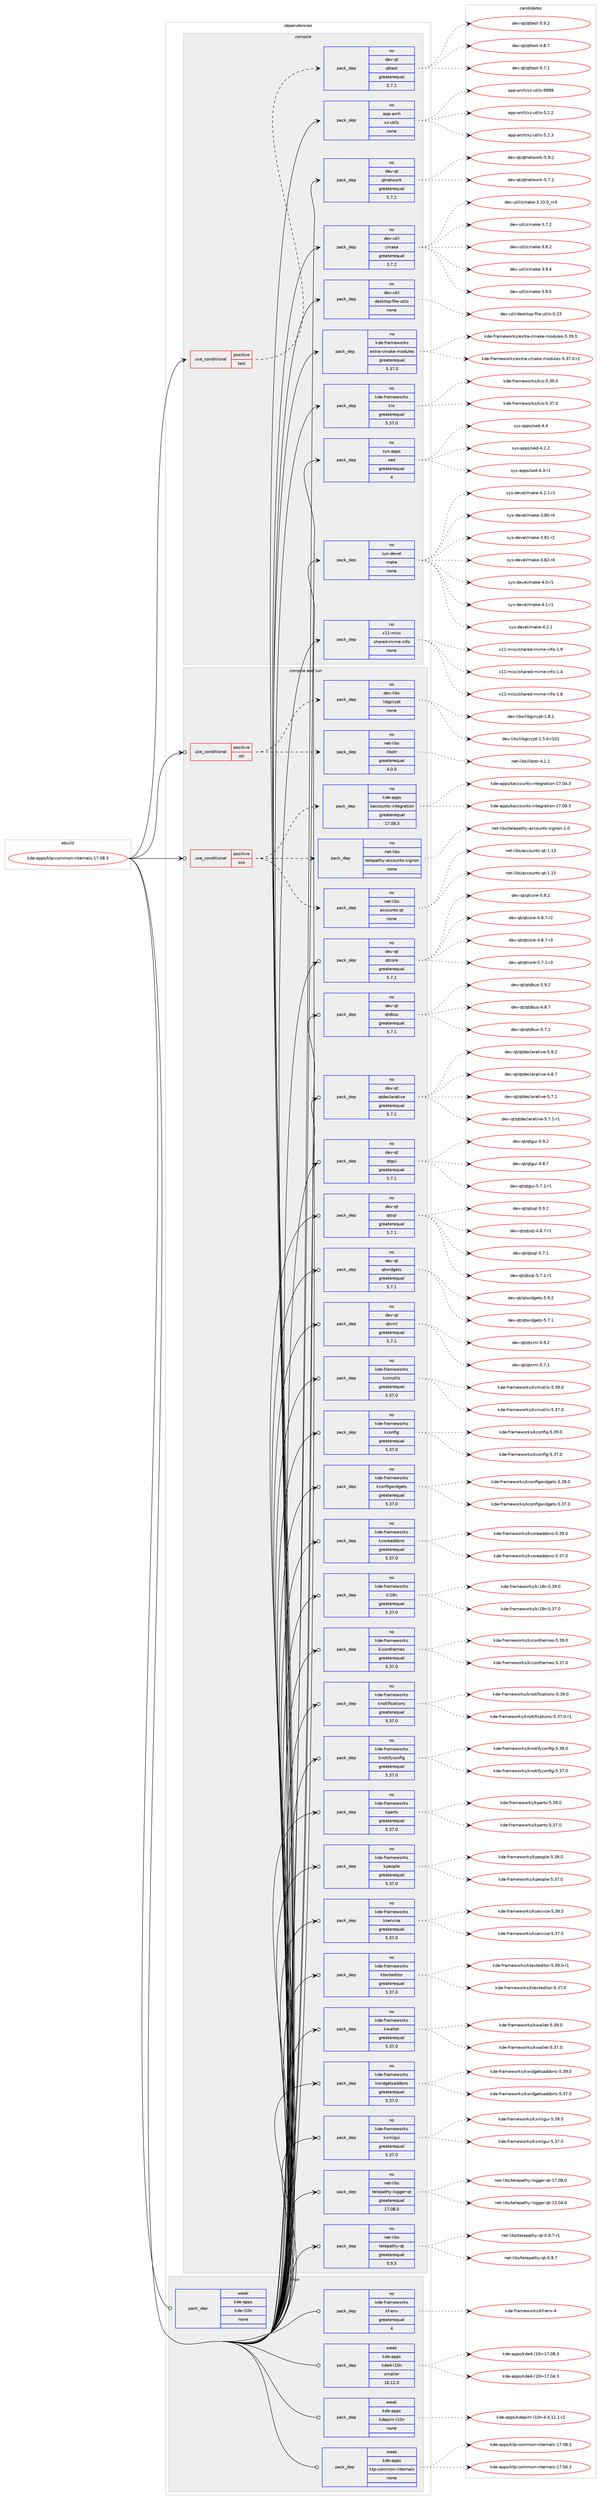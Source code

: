 digraph prolog {

# *************
# Graph options
# *************

newrank=true;
concentrate=true;
compound=true;
graph [rankdir=LR,fontname=Helvetica,fontsize=10,ranksep=1.5];#, ranksep=2.5, nodesep=0.2];
edge  [arrowhead=vee];
node  [fontname=Helvetica,fontsize=10];

# **********
# The ebuild
# **********

subgraph cluster_leftcol {
color=gray;
rank=same;
label=<<i>ebuild</i>>;
id [label="kde-apps/ktp-common-internals-17.08.3", color=red, width=4, href="../kde-apps/ktp-common-internals-17.08.3.svg"];
}

# ****************
# The dependencies
# ****************

subgraph cluster_midcol {
color=gray;
label=<<i>dependencies</i>>;
subgraph cluster_compile {
fillcolor="#eeeeee";
style=filled;
label=<<i>compile</i>>;
subgraph cond83176 {
dependency325334 [label=<<TABLE BORDER="0" CELLBORDER="1" CELLSPACING="0" CELLPADDING="4"><TR><TD ROWSPAN="3" CELLPADDING="10">use_conditional</TD></TR><TR><TD>positive</TD></TR><TR><TD>test</TD></TR></TABLE>>, shape=none, color=red];
subgraph pack237164 {
dependency325335 [label=<<TABLE BORDER="0" CELLBORDER="1" CELLSPACING="0" CELLPADDING="4" WIDTH="220"><TR><TD ROWSPAN="6" CELLPADDING="30">pack_dep</TD></TR><TR><TD WIDTH="110">no</TD></TR><TR><TD>dev-qt</TD></TR><TR><TD>qttest</TD></TR><TR><TD>greaterequal</TD></TR><TR><TD>5.7.1</TD></TR></TABLE>>, shape=none, color=blue];
}
dependency325334:e -> dependency325335:w [weight=20,style="dashed",arrowhead="vee"];
}
id:e -> dependency325334:w [weight=20,style="solid",arrowhead="vee"];
subgraph pack237165 {
dependency325336 [label=<<TABLE BORDER="0" CELLBORDER="1" CELLSPACING="0" CELLPADDING="4" WIDTH="220"><TR><TD ROWSPAN="6" CELLPADDING="30">pack_dep</TD></TR><TR><TD WIDTH="110">no</TD></TR><TR><TD>app-arch</TD></TR><TR><TD>xz-utils</TD></TR><TR><TD>none</TD></TR><TR><TD></TD></TR></TABLE>>, shape=none, color=blue];
}
id:e -> dependency325336:w [weight=20,style="solid",arrowhead="vee"];
subgraph pack237166 {
dependency325337 [label=<<TABLE BORDER="0" CELLBORDER="1" CELLSPACING="0" CELLPADDING="4" WIDTH="220"><TR><TD ROWSPAN="6" CELLPADDING="30">pack_dep</TD></TR><TR><TD WIDTH="110">no</TD></TR><TR><TD>dev-qt</TD></TR><TR><TD>qtnetwork</TD></TR><TR><TD>greaterequal</TD></TR><TR><TD>5.7.1</TD></TR></TABLE>>, shape=none, color=blue];
}
id:e -> dependency325337:w [weight=20,style="solid",arrowhead="vee"];
subgraph pack237167 {
dependency325338 [label=<<TABLE BORDER="0" CELLBORDER="1" CELLSPACING="0" CELLPADDING="4" WIDTH="220"><TR><TD ROWSPAN="6" CELLPADDING="30">pack_dep</TD></TR><TR><TD WIDTH="110">no</TD></TR><TR><TD>dev-util</TD></TR><TR><TD>cmake</TD></TR><TR><TD>greaterequal</TD></TR><TR><TD>3.7.2</TD></TR></TABLE>>, shape=none, color=blue];
}
id:e -> dependency325338:w [weight=20,style="solid",arrowhead="vee"];
subgraph pack237168 {
dependency325339 [label=<<TABLE BORDER="0" CELLBORDER="1" CELLSPACING="0" CELLPADDING="4" WIDTH="220"><TR><TD ROWSPAN="6" CELLPADDING="30">pack_dep</TD></TR><TR><TD WIDTH="110">no</TD></TR><TR><TD>dev-util</TD></TR><TR><TD>desktop-file-utils</TD></TR><TR><TD>none</TD></TR><TR><TD></TD></TR></TABLE>>, shape=none, color=blue];
}
id:e -> dependency325339:w [weight=20,style="solid",arrowhead="vee"];
subgraph pack237169 {
dependency325340 [label=<<TABLE BORDER="0" CELLBORDER="1" CELLSPACING="0" CELLPADDING="4" WIDTH="220"><TR><TD ROWSPAN="6" CELLPADDING="30">pack_dep</TD></TR><TR><TD WIDTH="110">no</TD></TR><TR><TD>kde-frameworks</TD></TR><TR><TD>extra-cmake-modules</TD></TR><TR><TD>greaterequal</TD></TR><TR><TD>5.37.0</TD></TR></TABLE>>, shape=none, color=blue];
}
id:e -> dependency325340:w [weight=20,style="solid",arrowhead="vee"];
subgraph pack237170 {
dependency325341 [label=<<TABLE BORDER="0" CELLBORDER="1" CELLSPACING="0" CELLPADDING="4" WIDTH="220"><TR><TD ROWSPAN="6" CELLPADDING="30">pack_dep</TD></TR><TR><TD WIDTH="110">no</TD></TR><TR><TD>kde-frameworks</TD></TR><TR><TD>kio</TD></TR><TR><TD>greaterequal</TD></TR><TR><TD>5.37.0</TD></TR></TABLE>>, shape=none, color=blue];
}
id:e -> dependency325341:w [weight=20,style="solid",arrowhead="vee"];
subgraph pack237171 {
dependency325342 [label=<<TABLE BORDER="0" CELLBORDER="1" CELLSPACING="0" CELLPADDING="4" WIDTH="220"><TR><TD ROWSPAN="6" CELLPADDING="30">pack_dep</TD></TR><TR><TD WIDTH="110">no</TD></TR><TR><TD>sys-apps</TD></TR><TR><TD>sed</TD></TR><TR><TD>greaterequal</TD></TR><TR><TD>4</TD></TR></TABLE>>, shape=none, color=blue];
}
id:e -> dependency325342:w [weight=20,style="solid",arrowhead="vee"];
subgraph pack237172 {
dependency325343 [label=<<TABLE BORDER="0" CELLBORDER="1" CELLSPACING="0" CELLPADDING="4" WIDTH="220"><TR><TD ROWSPAN="6" CELLPADDING="30">pack_dep</TD></TR><TR><TD WIDTH="110">no</TD></TR><TR><TD>sys-devel</TD></TR><TR><TD>make</TD></TR><TR><TD>none</TD></TR><TR><TD></TD></TR></TABLE>>, shape=none, color=blue];
}
id:e -> dependency325343:w [weight=20,style="solid",arrowhead="vee"];
subgraph pack237173 {
dependency325344 [label=<<TABLE BORDER="0" CELLBORDER="1" CELLSPACING="0" CELLPADDING="4" WIDTH="220"><TR><TD ROWSPAN="6" CELLPADDING="30">pack_dep</TD></TR><TR><TD WIDTH="110">no</TD></TR><TR><TD>x11-misc</TD></TR><TR><TD>shared-mime-info</TD></TR><TR><TD>none</TD></TR><TR><TD></TD></TR></TABLE>>, shape=none, color=blue];
}
id:e -> dependency325344:w [weight=20,style="solid",arrowhead="vee"];
}
subgraph cluster_compileandrun {
fillcolor="#eeeeee";
style=filled;
label=<<i>compile and run</i>>;
subgraph cond83177 {
dependency325345 [label=<<TABLE BORDER="0" CELLBORDER="1" CELLSPACING="0" CELLPADDING="4"><TR><TD ROWSPAN="3" CELLPADDING="10">use_conditional</TD></TR><TR><TD>positive</TD></TR><TR><TD>otr</TD></TR></TABLE>>, shape=none, color=red];
subgraph pack237174 {
dependency325346 [label=<<TABLE BORDER="0" CELLBORDER="1" CELLSPACING="0" CELLPADDING="4" WIDTH="220"><TR><TD ROWSPAN="6" CELLPADDING="30">pack_dep</TD></TR><TR><TD WIDTH="110">no</TD></TR><TR><TD>dev-libs</TD></TR><TR><TD>libgcrypt</TD></TR><TR><TD>none</TD></TR><TR><TD></TD></TR></TABLE>>, shape=none, color=blue];
}
dependency325345:e -> dependency325346:w [weight=20,style="dashed",arrowhead="vee"];
subgraph pack237175 {
dependency325347 [label=<<TABLE BORDER="0" CELLBORDER="1" CELLSPACING="0" CELLPADDING="4" WIDTH="220"><TR><TD ROWSPAN="6" CELLPADDING="30">pack_dep</TD></TR><TR><TD WIDTH="110">no</TD></TR><TR><TD>net-libs</TD></TR><TR><TD>libotr</TD></TR><TR><TD>greaterequal</TD></TR><TR><TD>4.0.0</TD></TR></TABLE>>, shape=none, color=blue];
}
dependency325345:e -> dependency325347:w [weight=20,style="dashed",arrowhead="vee"];
}
id:e -> dependency325345:w [weight=20,style="solid",arrowhead="odotvee"];
subgraph cond83178 {
dependency325348 [label=<<TABLE BORDER="0" CELLBORDER="1" CELLSPACING="0" CELLPADDING="4"><TR><TD ROWSPAN="3" CELLPADDING="10">use_conditional</TD></TR><TR><TD>positive</TD></TR><TR><TD>sso</TD></TR></TABLE>>, shape=none, color=red];
subgraph pack237176 {
dependency325349 [label=<<TABLE BORDER="0" CELLBORDER="1" CELLSPACING="0" CELLPADDING="4" WIDTH="220"><TR><TD ROWSPAN="6" CELLPADDING="30">pack_dep</TD></TR><TR><TD WIDTH="110">no</TD></TR><TR><TD>kde-apps</TD></TR><TR><TD>kaccounts-integration</TD></TR><TR><TD>greaterequal</TD></TR><TR><TD>17.08.3</TD></TR></TABLE>>, shape=none, color=blue];
}
dependency325348:e -> dependency325349:w [weight=20,style="dashed",arrowhead="vee"];
subgraph pack237177 {
dependency325350 [label=<<TABLE BORDER="0" CELLBORDER="1" CELLSPACING="0" CELLPADDING="4" WIDTH="220"><TR><TD ROWSPAN="6" CELLPADDING="30">pack_dep</TD></TR><TR><TD WIDTH="110">no</TD></TR><TR><TD>net-libs</TD></TR><TR><TD>accounts-qt</TD></TR><TR><TD>none</TD></TR><TR><TD></TD></TR></TABLE>>, shape=none, color=blue];
}
dependency325348:e -> dependency325350:w [weight=20,style="dashed",arrowhead="vee"];
subgraph pack237178 {
dependency325351 [label=<<TABLE BORDER="0" CELLBORDER="1" CELLSPACING="0" CELLPADDING="4" WIDTH="220"><TR><TD ROWSPAN="6" CELLPADDING="30">pack_dep</TD></TR><TR><TD WIDTH="110">no</TD></TR><TR><TD>net-libs</TD></TR><TR><TD>telepathy-accounts-signon</TD></TR><TR><TD>none</TD></TR><TR><TD></TD></TR></TABLE>>, shape=none, color=blue];
}
dependency325348:e -> dependency325351:w [weight=20,style="dashed",arrowhead="vee"];
}
id:e -> dependency325348:w [weight=20,style="solid",arrowhead="odotvee"];
subgraph pack237179 {
dependency325352 [label=<<TABLE BORDER="0" CELLBORDER="1" CELLSPACING="0" CELLPADDING="4" WIDTH="220"><TR><TD ROWSPAN="6" CELLPADDING="30">pack_dep</TD></TR><TR><TD WIDTH="110">no</TD></TR><TR><TD>dev-qt</TD></TR><TR><TD>qtcore</TD></TR><TR><TD>greaterequal</TD></TR><TR><TD>5.7.1</TD></TR></TABLE>>, shape=none, color=blue];
}
id:e -> dependency325352:w [weight=20,style="solid",arrowhead="odotvee"];
subgraph pack237180 {
dependency325353 [label=<<TABLE BORDER="0" CELLBORDER="1" CELLSPACING="0" CELLPADDING="4" WIDTH="220"><TR><TD ROWSPAN="6" CELLPADDING="30">pack_dep</TD></TR><TR><TD WIDTH="110">no</TD></TR><TR><TD>dev-qt</TD></TR><TR><TD>qtdbus</TD></TR><TR><TD>greaterequal</TD></TR><TR><TD>5.7.1</TD></TR></TABLE>>, shape=none, color=blue];
}
id:e -> dependency325353:w [weight=20,style="solid",arrowhead="odotvee"];
subgraph pack237181 {
dependency325354 [label=<<TABLE BORDER="0" CELLBORDER="1" CELLSPACING="0" CELLPADDING="4" WIDTH="220"><TR><TD ROWSPAN="6" CELLPADDING="30">pack_dep</TD></TR><TR><TD WIDTH="110">no</TD></TR><TR><TD>dev-qt</TD></TR><TR><TD>qtdeclarative</TD></TR><TR><TD>greaterequal</TD></TR><TR><TD>5.7.1</TD></TR></TABLE>>, shape=none, color=blue];
}
id:e -> dependency325354:w [weight=20,style="solid",arrowhead="odotvee"];
subgraph pack237182 {
dependency325355 [label=<<TABLE BORDER="0" CELLBORDER="1" CELLSPACING="0" CELLPADDING="4" WIDTH="220"><TR><TD ROWSPAN="6" CELLPADDING="30">pack_dep</TD></TR><TR><TD WIDTH="110">no</TD></TR><TR><TD>dev-qt</TD></TR><TR><TD>qtgui</TD></TR><TR><TD>greaterequal</TD></TR><TR><TD>5.7.1</TD></TR></TABLE>>, shape=none, color=blue];
}
id:e -> dependency325355:w [weight=20,style="solid",arrowhead="odotvee"];
subgraph pack237183 {
dependency325356 [label=<<TABLE BORDER="0" CELLBORDER="1" CELLSPACING="0" CELLPADDING="4" WIDTH="220"><TR><TD ROWSPAN="6" CELLPADDING="30">pack_dep</TD></TR><TR><TD WIDTH="110">no</TD></TR><TR><TD>dev-qt</TD></TR><TR><TD>qtsql</TD></TR><TR><TD>greaterequal</TD></TR><TR><TD>5.7.1</TD></TR></TABLE>>, shape=none, color=blue];
}
id:e -> dependency325356:w [weight=20,style="solid",arrowhead="odotvee"];
subgraph pack237184 {
dependency325357 [label=<<TABLE BORDER="0" CELLBORDER="1" CELLSPACING="0" CELLPADDING="4" WIDTH="220"><TR><TD ROWSPAN="6" CELLPADDING="30">pack_dep</TD></TR><TR><TD WIDTH="110">no</TD></TR><TR><TD>dev-qt</TD></TR><TR><TD>qtwidgets</TD></TR><TR><TD>greaterequal</TD></TR><TR><TD>5.7.1</TD></TR></TABLE>>, shape=none, color=blue];
}
id:e -> dependency325357:w [weight=20,style="solid",arrowhead="odotvee"];
subgraph pack237185 {
dependency325358 [label=<<TABLE BORDER="0" CELLBORDER="1" CELLSPACING="0" CELLPADDING="4" WIDTH="220"><TR><TD ROWSPAN="6" CELLPADDING="30">pack_dep</TD></TR><TR><TD WIDTH="110">no</TD></TR><TR><TD>dev-qt</TD></TR><TR><TD>qtxml</TD></TR><TR><TD>greaterequal</TD></TR><TR><TD>5.7.1</TD></TR></TABLE>>, shape=none, color=blue];
}
id:e -> dependency325358:w [weight=20,style="solid",arrowhead="odotvee"];
subgraph pack237186 {
dependency325359 [label=<<TABLE BORDER="0" CELLBORDER="1" CELLSPACING="0" CELLPADDING="4" WIDTH="220"><TR><TD ROWSPAN="6" CELLPADDING="30">pack_dep</TD></TR><TR><TD WIDTH="110">no</TD></TR><TR><TD>kde-frameworks</TD></TR><TR><TD>kcmutils</TD></TR><TR><TD>greaterequal</TD></TR><TR><TD>5.37.0</TD></TR></TABLE>>, shape=none, color=blue];
}
id:e -> dependency325359:w [weight=20,style="solid",arrowhead="odotvee"];
subgraph pack237187 {
dependency325360 [label=<<TABLE BORDER="0" CELLBORDER="1" CELLSPACING="0" CELLPADDING="4" WIDTH="220"><TR><TD ROWSPAN="6" CELLPADDING="30">pack_dep</TD></TR><TR><TD WIDTH="110">no</TD></TR><TR><TD>kde-frameworks</TD></TR><TR><TD>kconfig</TD></TR><TR><TD>greaterequal</TD></TR><TR><TD>5.37.0</TD></TR></TABLE>>, shape=none, color=blue];
}
id:e -> dependency325360:w [weight=20,style="solid",arrowhead="odotvee"];
subgraph pack237188 {
dependency325361 [label=<<TABLE BORDER="0" CELLBORDER="1" CELLSPACING="0" CELLPADDING="4" WIDTH="220"><TR><TD ROWSPAN="6" CELLPADDING="30">pack_dep</TD></TR><TR><TD WIDTH="110">no</TD></TR><TR><TD>kde-frameworks</TD></TR><TR><TD>kconfigwidgets</TD></TR><TR><TD>greaterequal</TD></TR><TR><TD>5.37.0</TD></TR></TABLE>>, shape=none, color=blue];
}
id:e -> dependency325361:w [weight=20,style="solid",arrowhead="odotvee"];
subgraph pack237189 {
dependency325362 [label=<<TABLE BORDER="0" CELLBORDER="1" CELLSPACING="0" CELLPADDING="4" WIDTH="220"><TR><TD ROWSPAN="6" CELLPADDING="30">pack_dep</TD></TR><TR><TD WIDTH="110">no</TD></TR><TR><TD>kde-frameworks</TD></TR><TR><TD>kcoreaddons</TD></TR><TR><TD>greaterequal</TD></TR><TR><TD>5.37.0</TD></TR></TABLE>>, shape=none, color=blue];
}
id:e -> dependency325362:w [weight=20,style="solid",arrowhead="odotvee"];
subgraph pack237190 {
dependency325363 [label=<<TABLE BORDER="0" CELLBORDER="1" CELLSPACING="0" CELLPADDING="4" WIDTH="220"><TR><TD ROWSPAN="6" CELLPADDING="30">pack_dep</TD></TR><TR><TD WIDTH="110">no</TD></TR><TR><TD>kde-frameworks</TD></TR><TR><TD>ki18n</TD></TR><TR><TD>greaterequal</TD></TR><TR><TD>5.37.0</TD></TR></TABLE>>, shape=none, color=blue];
}
id:e -> dependency325363:w [weight=20,style="solid",arrowhead="odotvee"];
subgraph pack237191 {
dependency325364 [label=<<TABLE BORDER="0" CELLBORDER="1" CELLSPACING="0" CELLPADDING="4" WIDTH="220"><TR><TD ROWSPAN="6" CELLPADDING="30">pack_dep</TD></TR><TR><TD WIDTH="110">no</TD></TR><TR><TD>kde-frameworks</TD></TR><TR><TD>kiconthemes</TD></TR><TR><TD>greaterequal</TD></TR><TR><TD>5.37.0</TD></TR></TABLE>>, shape=none, color=blue];
}
id:e -> dependency325364:w [weight=20,style="solid",arrowhead="odotvee"];
subgraph pack237192 {
dependency325365 [label=<<TABLE BORDER="0" CELLBORDER="1" CELLSPACING="0" CELLPADDING="4" WIDTH="220"><TR><TD ROWSPAN="6" CELLPADDING="30">pack_dep</TD></TR><TR><TD WIDTH="110">no</TD></TR><TR><TD>kde-frameworks</TD></TR><TR><TD>knotifications</TD></TR><TR><TD>greaterequal</TD></TR><TR><TD>5.37.0</TD></TR></TABLE>>, shape=none, color=blue];
}
id:e -> dependency325365:w [weight=20,style="solid",arrowhead="odotvee"];
subgraph pack237193 {
dependency325366 [label=<<TABLE BORDER="0" CELLBORDER="1" CELLSPACING="0" CELLPADDING="4" WIDTH="220"><TR><TD ROWSPAN="6" CELLPADDING="30">pack_dep</TD></TR><TR><TD WIDTH="110">no</TD></TR><TR><TD>kde-frameworks</TD></TR><TR><TD>knotifyconfig</TD></TR><TR><TD>greaterequal</TD></TR><TR><TD>5.37.0</TD></TR></TABLE>>, shape=none, color=blue];
}
id:e -> dependency325366:w [weight=20,style="solid",arrowhead="odotvee"];
subgraph pack237194 {
dependency325367 [label=<<TABLE BORDER="0" CELLBORDER="1" CELLSPACING="0" CELLPADDING="4" WIDTH="220"><TR><TD ROWSPAN="6" CELLPADDING="30">pack_dep</TD></TR><TR><TD WIDTH="110">no</TD></TR><TR><TD>kde-frameworks</TD></TR><TR><TD>kparts</TD></TR><TR><TD>greaterequal</TD></TR><TR><TD>5.37.0</TD></TR></TABLE>>, shape=none, color=blue];
}
id:e -> dependency325367:w [weight=20,style="solid",arrowhead="odotvee"];
subgraph pack237195 {
dependency325368 [label=<<TABLE BORDER="0" CELLBORDER="1" CELLSPACING="0" CELLPADDING="4" WIDTH="220"><TR><TD ROWSPAN="6" CELLPADDING="30">pack_dep</TD></TR><TR><TD WIDTH="110">no</TD></TR><TR><TD>kde-frameworks</TD></TR><TR><TD>kpeople</TD></TR><TR><TD>greaterequal</TD></TR><TR><TD>5.37.0</TD></TR></TABLE>>, shape=none, color=blue];
}
id:e -> dependency325368:w [weight=20,style="solid",arrowhead="odotvee"];
subgraph pack237196 {
dependency325369 [label=<<TABLE BORDER="0" CELLBORDER="1" CELLSPACING="0" CELLPADDING="4" WIDTH="220"><TR><TD ROWSPAN="6" CELLPADDING="30">pack_dep</TD></TR><TR><TD WIDTH="110">no</TD></TR><TR><TD>kde-frameworks</TD></TR><TR><TD>kservice</TD></TR><TR><TD>greaterequal</TD></TR><TR><TD>5.37.0</TD></TR></TABLE>>, shape=none, color=blue];
}
id:e -> dependency325369:w [weight=20,style="solid",arrowhead="odotvee"];
subgraph pack237197 {
dependency325370 [label=<<TABLE BORDER="0" CELLBORDER="1" CELLSPACING="0" CELLPADDING="4" WIDTH="220"><TR><TD ROWSPAN="6" CELLPADDING="30">pack_dep</TD></TR><TR><TD WIDTH="110">no</TD></TR><TR><TD>kde-frameworks</TD></TR><TR><TD>ktexteditor</TD></TR><TR><TD>greaterequal</TD></TR><TR><TD>5.37.0</TD></TR></TABLE>>, shape=none, color=blue];
}
id:e -> dependency325370:w [weight=20,style="solid",arrowhead="odotvee"];
subgraph pack237198 {
dependency325371 [label=<<TABLE BORDER="0" CELLBORDER="1" CELLSPACING="0" CELLPADDING="4" WIDTH="220"><TR><TD ROWSPAN="6" CELLPADDING="30">pack_dep</TD></TR><TR><TD WIDTH="110">no</TD></TR><TR><TD>kde-frameworks</TD></TR><TR><TD>kwallet</TD></TR><TR><TD>greaterequal</TD></TR><TR><TD>5.37.0</TD></TR></TABLE>>, shape=none, color=blue];
}
id:e -> dependency325371:w [weight=20,style="solid",arrowhead="odotvee"];
subgraph pack237199 {
dependency325372 [label=<<TABLE BORDER="0" CELLBORDER="1" CELLSPACING="0" CELLPADDING="4" WIDTH="220"><TR><TD ROWSPAN="6" CELLPADDING="30">pack_dep</TD></TR><TR><TD WIDTH="110">no</TD></TR><TR><TD>kde-frameworks</TD></TR><TR><TD>kwidgetsaddons</TD></TR><TR><TD>greaterequal</TD></TR><TR><TD>5.37.0</TD></TR></TABLE>>, shape=none, color=blue];
}
id:e -> dependency325372:w [weight=20,style="solid",arrowhead="odotvee"];
subgraph pack237200 {
dependency325373 [label=<<TABLE BORDER="0" CELLBORDER="1" CELLSPACING="0" CELLPADDING="4" WIDTH="220"><TR><TD ROWSPAN="6" CELLPADDING="30">pack_dep</TD></TR><TR><TD WIDTH="110">no</TD></TR><TR><TD>kde-frameworks</TD></TR><TR><TD>kxmlgui</TD></TR><TR><TD>greaterequal</TD></TR><TR><TD>5.37.0</TD></TR></TABLE>>, shape=none, color=blue];
}
id:e -> dependency325373:w [weight=20,style="solid",arrowhead="odotvee"];
subgraph pack237201 {
dependency325374 [label=<<TABLE BORDER="0" CELLBORDER="1" CELLSPACING="0" CELLPADDING="4" WIDTH="220"><TR><TD ROWSPAN="6" CELLPADDING="30">pack_dep</TD></TR><TR><TD WIDTH="110">no</TD></TR><TR><TD>net-libs</TD></TR><TR><TD>telepathy-logger-qt</TD></TR><TR><TD>greaterequal</TD></TR><TR><TD>17.08.0</TD></TR></TABLE>>, shape=none, color=blue];
}
id:e -> dependency325374:w [weight=20,style="solid",arrowhead="odotvee"];
subgraph pack237202 {
dependency325375 [label=<<TABLE BORDER="0" CELLBORDER="1" CELLSPACING="0" CELLPADDING="4" WIDTH="220"><TR><TD ROWSPAN="6" CELLPADDING="30">pack_dep</TD></TR><TR><TD WIDTH="110">no</TD></TR><TR><TD>net-libs</TD></TR><TR><TD>telepathy-qt</TD></TR><TR><TD>greaterequal</TD></TR><TR><TD>0.9.5</TD></TR></TABLE>>, shape=none, color=blue];
}
id:e -> dependency325375:w [weight=20,style="solid",arrowhead="odotvee"];
}
subgraph cluster_run {
fillcolor="#eeeeee";
style=filled;
label=<<i>run</i>>;
subgraph pack237203 {
dependency325376 [label=<<TABLE BORDER="0" CELLBORDER="1" CELLSPACING="0" CELLPADDING="4" WIDTH="220"><TR><TD ROWSPAN="6" CELLPADDING="30">pack_dep</TD></TR><TR><TD WIDTH="110">no</TD></TR><TR><TD>kde-frameworks</TD></TR><TR><TD>kf-env</TD></TR><TR><TD>greaterequal</TD></TR><TR><TD>4</TD></TR></TABLE>>, shape=none, color=blue];
}
id:e -> dependency325376:w [weight=20,style="solid",arrowhead="odot"];
subgraph pack237204 {
dependency325377 [label=<<TABLE BORDER="0" CELLBORDER="1" CELLSPACING="0" CELLPADDING="4" WIDTH="220"><TR><TD ROWSPAN="6" CELLPADDING="30">pack_dep</TD></TR><TR><TD WIDTH="110">weak</TD></TR><TR><TD>kde-apps</TD></TR><TR><TD>kde-l10n</TD></TR><TR><TD>none</TD></TR><TR><TD></TD></TR></TABLE>>, shape=none, color=blue];
}
id:e -> dependency325377:w [weight=20,style="solid",arrowhead="odot"];
subgraph pack237205 {
dependency325378 [label=<<TABLE BORDER="0" CELLBORDER="1" CELLSPACING="0" CELLPADDING="4" WIDTH="220"><TR><TD ROWSPAN="6" CELLPADDING="30">pack_dep</TD></TR><TR><TD WIDTH="110">weak</TD></TR><TR><TD>kde-apps</TD></TR><TR><TD>kde4-l10n</TD></TR><TR><TD>smaller</TD></TR><TR><TD>16.12.0</TD></TR></TABLE>>, shape=none, color=blue];
}
id:e -> dependency325378:w [weight=20,style="solid",arrowhead="odot"];
subgraph pack237206 {
dependency325379 [label=<<TABLE BORDER="0" CELLBORDER="1" CELLSPACING="0" CELLPADDING="4" WIDTH="220"><TR><TD ROWSPAN="6" CELLPADDING="30">pack_dep</TD></TR><TR><TD WIDTH="110">weak</TD></TR><TR><TD>kde-apps</TD></TR><TR><TD>kdepim-l10n</TD></TR><TR><TD>none</TD></TR><TR><TD></TD></TR></TABLE>>, shape=none, color=blue];
}
id:e -> dependency325379:w [weight=20,style="solid",arrowhead="odot"];
subgraph pack237207 {
dependency325380 [label=<<TABLE BORDER="0" CELLBORDER="1" CELLSPACING="0" CELLPADDING="4" WIDTH="220"><TR><TD ROWSPAN="6" CELLPADDING="30">pack_dep</TD></TR><TR><TD WIDTH="110">weak</TD></TR><TR><TD>kde-apps</TD></TR><TR><TD>ktp-common-internals</TD></TR><TR><TD>none</TD></TR><TR><TD></TD></TR></TABLE>>, shape=none, color=blue];
}
id:e -> dependency325380:w [weight=20,style="solid",arrowhead="odot"];
}
}

# **************
# The candidates
# **************

subgraph cluster_choices {
rank=same;
color=gray;
label=<<i>candidates</i>>;

subgraph choice237164 {
color=black;
nodesep=1;
choice1001011184511311647113116116101115116455246564655 [label="dev-qt/qttest-4.8.7", color=red, width=4,href="../dev-qt/qttest-4.8.7.svg"];
choice1001011184511311647113116116101115116455346554649 [label="dev-qt/qttest-5.7.1", color=red, width=4,href="../dev-qt/qttest-5.7.1.svg"];
choice1001011184511311647113116116101115116455346574650 [label="dev-qt/qttest-5.9.2", color=red, width=4,href="../dev-qt/qttest-5.9.2.svg"];
dependency325335:e -> choice1001011184511311647113116116101115116455246564655:w [style=dotted,weight="100"];
dependency325335:e -> choice1001011184511311647113116116101115116455346554649:w [style=dotted,weight="100"];
dependency325335:e -> choice1001011184511311647113116116101115116455346574650:w [style=dotted,weight="100"];
}
subgraph choice237165 {
color=black;
nodesep=1;
choice971121124597114991044712012245117116105108115455346504650 [label="app-arch/xz-utils-5.2.2", color=red, width=4,href="../app-arch/xz-utils-5.2.2.svg"];
choice971121124597114991044712012245117116105108115455346504651 [label="app-arch/xz-utils-5.2.3", color=red, width=4,href="../app-arch/xz-utils-5.2.3.svg"];
choice9711211245971149910447120122451171161051081154557575757 [label="app-arch/xz-utils-9999", color=red, width=4,href="../app-arch/xz-utils-9999.svg"];
dependency325336:e -> choice971121124597114991044712012245117116105108115455346504650:w [style=dotted,weight="100"];
dependency325336:e -> choice971121124597114991044712012245117116105108115455346504651:w [style=dotted,weight="100"];
dependency325336:e -> choice9711211245971149910447120122451171161051081154557575757:w [style=dotted,weight="100"];
}
subgraph choice237166 {
color=black;
nodesep=1;
choice1001011184511311647113116110101116119111114107455346554649 [label="dev-qt/qtnetwork-5.7.1", color=red, width=4,href="../dev-qt/qtnetwork-5.7.1.svg"];
choice1001011184511311647113116110101116119111114107455346574650 [label="dev-qt/qtnetwork-5.9.2", color=red, width=4,href="../dev-qt/qtnetwork-5.9.2.svg"];
dependency325337:e -> choice1001011184511311647113116110101116119111114107455346554649:w [style=dotted,weight="100"];
dependency325337:e -> choice1001011184511311647113116110101116119111114107455346574650:w [style=dotted,weight="100"];
}
subgraph choice237167 {
color=black;
nodesep=1;
choice1001011184511711610510847991099710710145514649484648951149952 [label="dev-util/cmake-3.10.0_rc4", color=red, width=4,href="../dev-util/cmake-3.10.0_rc4.svg"];
choice10010111845117116105108479910997107101455146554650 [label="dev-util/cmake-3.7.2", color=red, width=4,href="../dev-util/cmake-3.7.2.svg"];
choice10010111845117116105108479910997107101455146564650 [label="dev-util/cmake-3.8.2", color=red, width=4,href="../dev-util/cmake-3.8.2.svg"];
choice10010111845117116105108479910997107101455146574652 [label="dev-util/cmake-3.9.4", color=red, width=4,href="../dev-util/cmake-3.9.4.svg"];
choice10010111845117116105108479910997107101455146574653 [label="dev-util/cmake-3.9.5", color=red, width=4,href="../dev-util/cmake-3.9.5.svg"];
dependency325338:e -> choice1001011184511711610510847991099710710145514649484648951149952:w [style=dotted,weight="100"];
dependency325338:e -> choice10010111845117116105108479910997107101455146554650:w [style=dotted,weight="100"];
dependency325338:e -> choice10010111845117116105108479910997107101455146564650:w [style=dotted,weight="100"];
dependency325338:e -> choice10010111845117116105108479910997107101455146574652:w [style=dotted,weight="100"];
dependency325338:e -> choice10010111845117116105108479910997107101455146574653:w [style=dotted,weight="100"];
}
subgraph choice237168 {
color=black;
nodesep=1;
choice100101118451171161051084710010111510711611111245102105108101451171161051081154548465051 [label="dev-util/desktop-file-utils-0.23", color=red, width=4,href="../dev-util/desktop-file-utils-0.23.svg"];
dependency325339:e -> choice100101118451171161051084710010111510711611111245102105108101451171161051081154548465051:w [style=dotted,weight="100"];
}
subgraph choice237169 {
color=black;
nodesep=1;
choice1071001014510211497109101119111114107115471011201161149745991099710710145109111100117108101115455346515546484511449 [label="kde-frameworks/extra-cmake-modules-5.37.0-r1", color=red, width=4,href="../kde-frameworks/extra-cmake-modules-5.37.0-r1.svg"];
choice107100101451021149710910111911111410711547101120116114974599109971071014510911110011710810111545534651574648 [label="kde-frameworks/extra-cmake-modules-5.39.0", color=red, width=4,href="../kde-frameworks/extra-cmake-modules-5.39.0.svg"];
dependency325340:e -> choice1071001014510211497109101119111114107115471011201161149745991099710710145109111100117108101115455346515546484511449:w [style=dotted,weight="100"];
dependency325340:e -> choice107100101451021149710910111911111410711547101120116114974599109971071014510911110011710810111545534651574648:w [style=dotted,weight="100"];
}
subgraph choice237170 {
color=black;
nodesep=1;
choice10710010145102114971091011191111141071154710710511145534651554648 [label="kde-frameworks/kio-5.37.0", color=red, width=4,href="../kde-frameworks/kio-5.37.0.svg"];
choice10710010145102114971091011191111141071154710710511145534651574648 [label="kde-frameworks/kio-5.39.0", color=red, width=4,href="../kde-frameworks/kio-5.39.0.svg"];
dependency325341:e -> choice10710010145102114971091011191111141071154710710511145534651554648:w [style=dotted,weight="100"];
dependency325341:e -> choice10710010145102114971091011191111141071154710710511145534651574648:w [style=dotted,weight="100"];
}
subgraph choice237171 {
color=black;
nodesep=1;
choice115121115459711211211547115101100455246504650 [label="sys-apps/sed-4.2.2", color=red, width=4,href="../sys-apps/sed-4.2.2.svg"];
choice115121115459711211211547115101100455246514511449 [label="sys-apps/sed-4.3-r1", color=red, width=4,href="../sys-apps/sed-4.3-r1.svg"];
choice11512111545971121121154711510110045524652 [label="sys-apps/sed-4.4", color=red, width=4,href="../sys-apps/sed-4.4.svg"];
dependency325342:e -> choice115121115459711211211547115101100455246504650:w [style=dotted,weight="100"];
dependency325342:e -> choice115121115459711211211547115101100455246514511449:w [style=dotted,weight="100"];
dependency325342:e -> choice11512111545971121121154711510110045524652:w [style=dotted,weight="100"];
}
subgraph choice237172 {
color=black;
nodesep=1;
choice11512111545100101118101108471099710710145514656484511452 [label="sys-devel/make-3.80-r4", color=red, width=4,href="../sys-devel/make-3.80-r4.svg"];
choice11512111545100101118101108471099710710145514656494511450 [label="sys-devel/make-3.81-r2", color=red, width=4,href="../sys-devel/make-3.81-r2.svg"];
choice11512111545100101118101108471099710710145514656504511452 [label="sys-devel/make-3.82-r4", color=red, width=4,href="../sys-devel/make-3.82-r4.svg"];
choice115121115451001011181011084710997107101455246484511449 [label="sys-devel/make-4.0-r1", color=red, width=4,href="../sys-devel/make-4.0-r1.svg"];
choice115121115451001011181011084710997107101455246494511449 [label="sys-devel/make-4.1-r1", color=red, width=4,href="../sys-devel/make-4.1-r1.svg"];
choice115121115451001011181011084710997107101455246504649 [label="sys-devel/make-4.2.1", color=red, width=4,href="../sys-devel/make-4.2.1.svg"];
choice1151211154510010111810110847109971071014552465046494511449 [label="sys-devel/make-4.2.1-r1", color=red, width=4,href="../sys-devel/make-4.2.1-r1.svg"];
dependency325343:e -> choice11512111545100101118101108471099710710145514656484511452:w [style=dotted,weight="100"];
dependency325343:e -> choice11512111545100101118101108471099710710145514656494511450:w [style=dotted,weight="100"];
dependency325343:e -> choice11512111545100101118101108471099710710145514656504511452:w [style=dotted,weight="100"];
dependency325343:e -> choice115121115451001011181011084710997107101455246484511449:w [style=dotted,weight="100"];
dependency325343:e -> choice115121115451001011181011084710997107101455246494511449:w [style=dotted,weight="100"];
dependency325343:e -> choice115121115451001011181011084710997107101455246504649:w [style=dotted,weight="100"];
dependency325343:e -> choice1151211154510010111810110847109971071014552465046494511449:w [style=dotted,weight="100"];
}
subgraph choice237173 {
color=black;
nodesep=1;
choice120494945109105115994711510497114101100451091051091014510511010211145494652 [label="x11-misc/shared-mime-info-1.4", color=red, width=4,href="../x11-misc/shared-mime-info-1.4.svg"];
choice120494945109105115994711510497114101100451091051091014510511010211145494656 [label="x11-misc/shared-mime-info-1.8", color=red, width=4,href="../x11-misc/shared-mime-info-1.8.svg"];
choice120494945109105115994711510497114101100451091051091014510511010211145494657 [label="x11-misc/shared-mime-info-1.9", color=red, width=4,href="../x11-misc/shared-mime-info-1.9.svg"];
dependency325344:e -> choice120494945109105115994711510497114101100451091051091014510511010211145494652:w [style=dotted,weight="100"];
dependency325344:e -> choice120494945109105115994711510497114101100451091051091014510511010211145494656:w [style=dotted,weight="100"];
dependency325344:e -> choice120494945109105115994711510497114101100451091051091014510511010211145494657:w [style=dotted,weight="100"];
}
subgraph choice237174 {
color=black;
nodesep=1;
choice100101118451081059811547108105981039911412111211645494653465445114494849 [label="dev-libs/libgcrypt-1.5.6-r101", color=red, width=4,href="../dev-libs/libgcrypt-1.5.6-r101.svg"];
choice1001011184510810598115471081059810399114121112116454946564649 [label="dev-libs/libgcrypt-1.8.1", color=red, width=4,href="../dev-libs/libgcrypt-1.8.1.svg"];
dependency325346:e -> choice100101118451081059811547108105981039911412111211645494653465445114494849:w [style=dotted,weight="100"];
dependency325346:e -> choice1001011184510810598115471081059810399114121112116454946564649:w [style=dotted,weight="100"];
}
subgraph choice237175 {
color=black;
nodesep=1;
choice11010111645108105981154710810598111116114455246494649 [label="net-libs/libotr-4.1.1", color=red, width=4,href="../net-libs/libotr-4.1.1.svg"];
dependency325347:e -> choice11010111645108105981154710810598111116114455246494649:w [style=dotted,weight="100"];
}
subgraph choice237176 {
color=black;
nodesep=1;
choice10710010145971121121154710797999911111711011611545105110116101103114971161051111104549554648524651 [label="kde-apps/kaccounts-integration-17.04.3", color=red, width=4,href="../kde-apps/kaccounts-integration-17.04.3.svg"];
choice10710010145971121121154710797999911111711011611545105110116101103114971161051111104549554648564651 [label="kde-apps/kaccounts-integration-17.08.3", color=red, width=4,href="../kde-apps/kaccounts-integration-17.08.3.svg"];
dependency325349:e -> choice10710010145971121121154710797999911111711011611545105110116101103114971161051111104549554648524651:w [style=dotted,weight="100"];
dependency325349:e -> choice10710010145971121121154710797999911111711011611545105110116101103114971161051111104549554648564651:w [style=dotted,weight="100"];
}
subgraph choice237177 {
color=black;
nodesep=1;
choice110101116451081059811547979999111117110116115451131164549464951 [label="net-libs/accounts-qt-1.13", color=red, width=4,href="../net-libs/accounts-qt-1.13.svg"];
choice110101116451081059811547979999111117110116115451131164549464953 [label="net-libs/accounts-qt-1.15", color=red, width=4,href="../net-libs/accounts-qt-1.15.svg"];
dependency325350:e -> choice110101116451081059811547979999111117110116115451131164549464951:w [style=dotted,weight="100"];
dependency325350:e -> choice110101116451081059811547979999111117110116115451131164549464953:w [style=dotted,weight="100"];
}
subgraph choice237178 {
color=black;
nodesep=1;
choice11010111645108105981154711610110810111297116104121459799991111171101161154511510510311011111045494648 [label="net-libs/telepathy-accounts-signon-1.0", color=red, width=4,href="../net-libs/telepathy-accounts-signon-1.0.svg"];
dependency325351:e -> choice11010111645108105981154711610110810111297116104121459799991111171101161154511510510311011111045494648:w [style=dotted,weight="100"];
}
subgraph choice237179 {
color=black;
nodesep=1;
choice1001011184511311647113116991111141014552465646554511450 [label="dev-qt/qtcore-4.8.7-r2", color=red, width=4,href="../dev-qt/qtcore-4.8.7-r2.svg"];
choice1001011184511311647113116991111141014552465646554511451 [label="dev-qt/qtcore-4.8.7-r3", color=red, width=4,href="../dev-qt/qtcore-4.8.7-r3.svg"];
choice1001011184511311647113116991111141014553465546494511451 [label="dev-qt/qtcore-5.7.1-r3", color=red, width=4,href="../dev-qt/qtcore-5.7.1-r3.svg"];
choice100101118451131164711311699111114101455346574650 [label="dev-qt/qtcore-5.9.2", color=red, width=4,href="../dev-qt/qtcore-5.9.2.svg"];
dependency325352:e -> choice1001011184511311647113116991111141014552465646554511450:w [style=dotted,weight="100"];
dependency325352:e -> choice1001011184511311647113116991111141014552465646554511451:w [style=dotted,weight="100"];
dependency325352:e -> choice1001011184511311647113116991111141014553465546494511451:w [style=dotted,weight="100"];
dependency325352:e -> choice100101118451131164711311699111114101455346574650:w [style=dotted,weight="100"];
}
subgraph choice237180 {
color=black;
nodesep=1;
choice100101118451131164711311610098117115455246564655 [label="dev-qt/qtdbus-4.8.7", color=red, width=4,href="../dev-qt/qtdbus-4.8.7.svg"];
choice100101118451131164711311610098117115455346554649 [label="dev-qt/qtdbus-5.7.1", color=red, width=4,href="../dev-qt/qtdbus-5.7.1.svg"];
choice100101118451131164711311610098117115455346574650 [label="dev-qt/qtdbus-5.9.2", color=red, width=4,href="../dev-qt/qtdbus-5.9.2.svg"];
dependency325353:e -> choice100101118451131164711311610098117115455246564655:w [style=dotted,weight="100"];
dependency325353:e -> choice100101118451131164711311610098117115455346554649:w [style=dotted,weight="100"];
dependency325353:e -> choice100101118451131164711311610098117115455346574650:w [style=dotted,weight="100"];
}
subgraph choice237181 {
color=black;
nodesep=1;
choice1001011184511311647113116100101991089711497116105118101455246564655 [label="dev-qt/qtdeclarative-4.8.7", color=red, width=4,href="../dev-qt/qtdeclarative-4.8.7.svg"];
choice1001011184511311647113116100101991089711497116105118101455346554649 [label="dev-qt/qtdeclarative-5.7.1", color=red, width=4,href="../dev-qt/qtdeclarative-5.7.1.svg"];
choice10010111845113116471131161001019910897114971161051181014553465546494511449 [label="dev-qt/qtdeclarative-5.7.1-r1", color=red, width=4,href="../dev-qt/qtdeclarative-5.7.1-r1.svg"];
choice1001011184511311647113116100101991089711497116105118101455346574650 [label="dev-qt/qtdeclarative-5.9.2", color=red, width=4,href="../dev-qt/qtdeclarative-5.9.2.svg"];
dependency325354:e -> choice1001011184511311647113116100101991089711497116105118101455246564655:w [style=dotted,weight="100"];
dependency325354:e -> choice1001011184511311647113116100101991089711497116105118101455346554649:w [style=dotted,weight="100"];
dependency325354:e -> choice10010111845113116471131161001019910897114971161051181014553465546494511449:w [style=dotted,weight="100"];
dependency325354:e -> choice1001011184511311647113116100101991089711497116105118101455346574650:w [style=dotted,weight="100"];
}
subgraph choice237182 {
color=black;
nodesep=1;
choice1001011184511311647113116103117105455246564655 [label="dev-qt/qtgui-4.8.7", color=red, width=4,href="../dev-qt/qtgui-4.8.7.svg"];
choice10010111845113116471131161031171054553465546494511449 [label="dev-qt/qtgui-5.7.1-r1", color=red, width=4,href="../dev-qt/qtgui-5.7.1-r1.svg"];
choice1001011184511311647113116103117105455346574650 [label="dev-qt/qtgui-5.9.2", color=red, width=4,href="../dev-qt/qtgui-5.9.2.svg"];
dependency325355:e -> choice1001011184511311647113116103117105455246564655:w [style=dotted,weight="100"];
dependency325355:e -> choice10010111845113116471131161031171054553465546494511449:w [style=dotted,weight="100"];
dependency325355:e -> choice1001011184511311647113116103117105455346574650:w [style=dotted,weight="100"];
}
subgraph choice237183 {
color=black;
nodesep=1;
choice10010111845113116471131161151131084552465646554511449 [label="dev-qt/qtsql-4.8.7-r1", color=red, width=4,href="../dev-qt/qtsql-4.8.7-r1.svg"];
choice1001011184511311647113116115113108455346554649 [label="dev-qt/qtsql-5.7.1", color=red, width=4,href="../dev-qt/qtsql-5.7.1.svg"];
choice10010111845113116471131161151131084553465546494511449 [label="dev-qt/qtsql-5.7.1-r1", color=red, width=4,href="../dev-qt/qtsql-5.7.1-r1.svg"];
choice1001011184511311647113116115113108455346574650 [label="dev-qt/qtsql-5.9.2", color=red, width=4,href="../dev-qt/qtsql-5.9.2.svg"];
dependency325356:e -> choice10010111845113116471131161151131084552465646554511449:w [style=dotted,weight="100"];
dependency325356:e -> choice1001011184511311647113116115113108455346554649:w [style=dotted,weight="100"];
dependency325356:e -> choice10010111845113116471131161151131084553465546494511449:w [style=dotted,weight="100"];
dependency325356:e -> choice1001011184511311647113116115113108455346574650:w [style=dotted,weight="100"];
}
subgraph choice237184 {
color=black;
nodesep=1;
choice1001011184511311647113116119105100103101116115455346554649 [label="dev-qt/qtwidgets-5.7.1", color=red, width=4,href="../dev-qt/qtwidgets-5.7.1.svg"];
choice1001011184511311647113116119105100103101116115455346574650 [label="dev-qt/qtwidgets-5.9.2", color=red, width=4,href="../dev-qt/qtwidgets-5.9.2.svg"];
dependency325357:e -> choice1001011184511311647113116119105100103101116115455346554649:w [style=dotted,weight="100"];
dependency325357:e -> choice1001011184511311647113116119105100103101116115455346574650:w [style=dotted,weight="100"];
}
subgraph choice237185 {
color=black;
nodesep=1;
choice1001011184511311647113116120109108455346554649 [label="dev-qt/qtxml-5.7.1", color=red, width=4,href="../dev-qt/qtxml-5.7.1.svg"];
choice1001011184511311647113116120109108455346574650 [label="dev-qt/qtxml-5.9.2", color=red, width=4,href="../dev-qt/qtxml-5.9.2.svg"];
dependency325358:e -> choice1001011184511311647113116120109108455346554649:w [style=dotted,weight="100"];
dependency325358:e -> choice1001011184511311647113116120109108455346574650:w [style=dotted,weight="100"];
}
subgraph choice237186 {
color=black;
nodesep=1;
choice1071001014510211497109101119111114107115471079910911711610510811545534651554648 [label="kde-frameworks/kcmutils-5.37.0", color=red, width=4,href="../kde-frameworks/kcmutils-5.37.0.svg"];
choice1071001014510211497109101119111114107115471079910911711610510811545534651574648 [label="kde-frameworks/kcmutils-5.39.0", color=red, width=4,href="../kde-frameworks/kcmutils-5.39.0.svg"];
dependency325359:e -> choice1071001014510211497109101119111114107115471079910911711610510811545534651554648:w [style=dotted,weight="100"];
dependency325359:e -> choice1071001014510211497109101119111114107115471079910911711610510811545534651574648:w [style=dotted,weight="100"];
}
subgraph choice237187 {
color=black;
nodesep=1;
choice1071001014510211497109101119111114107115471079911111010210510345534651554648 [label="kde-frameworks/kconfig-5.37.0", color=red, width=4,href="../kde-frameworks/kconfig-5.37.0.svg"];
choice1071001014510211497109101119111114107115471079911111010210510345534651574648 [label="kde-frameworks/kconfig-5.39.0", color=red, width=4,href="../kde-frameworks/kconfig-5.39.0.svg"];
dependency325360:e -> choice1071001014510211497109101119111114107115471079911111010210510345534651554648:w [style=dotted,weight="100"];
dependency325360:e -> choice1071001014510211497109101119111114107115471079911111010210510345534651574648:w [style=dotted,weight="100"];
}
subgraph choice237188 {
color=black;
nodesep=1;
choice1071001014510211497109101119111114107115471079911111010210510311910510010310111611545534651554648 [label="kde-frameworks/kconfigwidgets-5.37.0", color=red, width=4,href="../kde-frameworks/kconfigwidgets-5.37.0.svg"];
choice1071001014510211497109101119111114107115471079911111010210510311910510010310111611545534651574648 [label="kde-frameworks/kconfigwidgets-5.39.0", color=red, width=4,href="../kde-frameworks/kconfigwidgets-5.39.0.svg"];
dependency325361:e -> choice1071001014510211497109101119111114107115471079911111010210510311910510010310111611545534651554648:w [style=dotted,weight="100"];
dependency325361:e -> choice1071001014510211497109101119111114107115471079911111010210510311910510010310111611545534651574648:w [style=dotted,weight="100"];
}
subgraph choice237189 {
color=black;
nodesep=1;
choice107100101451021149710910111911111410711547107991111141019710010011111011545534651554648 [label="kde-frameworks/kcoreaddons-5.37.0", color=red, width=4,href="../kde-frameworks/kcoreaddons-5.37.0.svg"];
choice107100101451021149710910111911111410711547107991111141019710010011111011545534651574648 [label="kde-frameworks/kcoreaddons-5.39.0", color=red, width=4,href="../kde-frameworks/kcoreaddons-5.39.0.svg"];
dependency325362:e -> choice107100101451021149710910111911111410711547107991111141019710010011111011545534651554648:w [style=dotted,weight="100"];
dependency325362:e -> choice107100101451021149710910111911111410711547107991111141019710010011111011545534651574648:w [style=dotted,weight="100"];
}
subgraph choice237190 {
color=black;
nodesep=1;
choice107100101451021149710910111911111410711547107105495611045534651554648 [label="kde-frameworks/ki18n-5.37.0", color=red, width=4,href="../kde-frameworks/ki18n-5.37.0.svg"];
choice107100101451021149710910111911111410711547107105495611045534651574648 [label="kde-frameworks/ki18n-5.39.0", color=red, width=4,href="../kde-frameworks/ki18n-5.39.0.svg"];
dependency325363:e -> choice107100101451021149710910111911111410711547107105495611045534651554648:w [style=dotted,weight="100"];
dependency325363:e -> choice107100101451021149710910111911111410711547107105495611045534651574648:w [style=dotted,weight="100"];
}
subgraph choice237191 {
color=black;
nodesep=1;
choice1071001014510211497109101119111114107115471071059911111011610410110910111545534651554648 [label="kde-frameworks/kiconthemes-5.37.0", color=red, width=4,href="../kde-frameworks/kiconthemes-5.37.0.svg"];
choice1071001014510211497109101119111114107115471071059911111011610410110910111545534651574648 [label="kde-frameworks/kiconthemes-5.39.0", color=red, width=4,href="../kde-frameworks/kiconthemes-5.39.0.svg"];
dependency325364:e -> choice1071001014510211497109101119111114107115471071059911111011610410110910111545534651554648:w [style=dotted,weight="100"];
dependency325364:e -> choice1071001014510211497109101119111114107115471071059911111011610410110910111545534651574648:w [style=dotted,weight="100"];
}
subgraph choice237192 {
color=black;
nodesep=1;
choice1071001014510211497109101119111114107115471071101111161051021059997116105111110115455346515546484511449 [label="kde-frameworks/knotifications-5.37.0-r1", color=red, width=4,href="../kde-frameworks/knotifications-5.37.0-r1.svg"];
choice107100101451021149710910111911111410711547107110111116105102105999711610511111011545534651574648 [label="kde-frameworks/knotifications-5.39.0", color=red, width=4,href="../kde-frameworks/knotifications-5.39.0.svg"];
dependency325365:e -> choice1071001014510211497109101119111114107115471071101111161051021059997116105111110115455346515546484511449:w [style=dotted,weight="100"];
dependency325365:e -> choice107100101451021149710910111911111410711547107110111116105102105999711610511111011545534651574648:w [style=dotted,weight="100"];
}
subgraph choice237193 {
color=black;
nodesep=1;
choice1071001014510211497109101119111114107115471071101111161051021219911111010210510345534651554648 [label="kde-frameworks/knotifyconfig-5.37.0", color=red, width=4,href="../kde-frameworks/knotifyconfig-5.37.0.svg"];
choice1071001014510211497109101119111114107115471071101111161051021219911111010210510345534651574648 [label="kde-frameworks/knotifyconfig-5.39.0", color=red, width=4,href="../kde-frameworks/knotifyconfig-5.39.0.svg"];
dependency325366:e -> choice1071001014510211497109101119111114107115471071101111161051021219911111010210510345534651554648:w [style=dotted,weight="100"];
dependency325366:e -> choice1071001014510211497109101119111114107115471071101111161051021219911111010210510345534651574648:w [style=dotted,weight="100"];
}
subgraph choice237194 {
color=black;
nodesep=1;
choice1071001014510211497109101119111114107115471071129711411611545534651554648 [label="kde-frameworks/kparts-5.37.0", color=red, width=4,href="../kde-frameworks/kparts-5.37.0.svg"];
choice1071001014510211497109101119111114107115471071129711411611545534651574648 [label="kde-frameworks/kparts-5.39.0", color=red, width=4,href="../kde-frameworks/kparts-5.39.0.svg"];
dependency325367:e -> choice1071001014510211497109101119111114107115471071129711411611545534651554648:w [style=dotted,weight="100"];
dependency325367:e -> choice1071001014510211497109101119111114107115471071129711411611545534651574648:w [style=dotted,weight="100"];
}
subgraph choice237195 {
color=black;
nodesep=1;
choice10710010145102114971091011191111141071154710711210111111210810145534651554648 [label="kde-frameworks/kpeople-5.37.0", color=red, width=4,href="../kde-frameworks/kpeople-5.37.0.svg"];
choice10710010145102114971091011191111141071154710711210111111210810145534651574648 [label="kde-frameworks/kpeople-5.39.0", color=red, width=4,href="../kde-frameworks/kpeople-5.39.0.svg"];
dependency325368:e -> choice10710010145102114971091011191111141071154710711210111111210810145534651554648:w [style=dotted,weight="100"];
dependency325368:e -> choice10710010145102114971091011191111141071154710711210111111210810145534651574648:w [style=dotted,weight="100"];
}
subgraph choice237196 {
color=black;
nodesep=1;
choice1071001014510211497109101119111114107115471071151011141181059910145534651554648 [label="kde-frameworks/kservice-5.37.0", color=red, width=4,href="../kde-frameworks/kservice-5.37.0.svg"];
choice1071001014510211497109101119111114107115471071151011141181059910145534651574648 [label="kde-frameworks/kservice-5.39.0", color=red, width=4,href="../kde-frameworks/kservice-5.39.0.svg"];
dependency325369:e -> choice1071001014510211497109101119111114107115471071151011141181059910145534651554648:w [style=dotted,weight="100"];
dependency325369:e -> choice1071001014510211497109101119111114107115471071151011141181059910145534651574648:w [style=dotted,weight="100"];
}
subgraph choice237197 {
color=black;
nodesep=1;
choice10710010145102114971091011191111141071154710711610112011610110010511611111445534651554648 [label="kde-frameworks/ktexteditor-5.37.0", color=red, width=4,href="../kde-frameworks/ktexteditor-5.37.0.svg"];
choice107100101451021149710910111911111410711547107116101120116101100105116111114455346515746484511449 [label="kde-frameworks/ktexteditor-5.39.0-r1", color=red, width=4,href="../kde-frameworks/ktexteditor-5.39.0-r1.svg"];
dependency325370:e -> choice10710010145102114971091011191111141071154710711610112011610110010511611111445534651554648:w [style=dotted,weight="100"];
dependency325370:e -> choice107100101451021149710910111911111410711547107116101120116101100105116111114455346515746484511449:w [style=dotted,weight="100"];
}
subgraph choice237198 {
color=black;
nodesep=1;
choice1071001014510211497109101119111114107115471071199710810810111645534651554648 [label="kde-frameworks/kwallet-5.37.0", color=red, width=4,href="../kde-frameworks/kwallet-5.37.0.svg"];
choice1071001014510211497109101119111114107115471071199710810810111645534651574648 [label="kde-frameworks/kwallet-5.39.0", color=red, width=4,href="../kde-frameworks/kwallet-5.39.0.svg"];
dependency325371:e -> choice1071001014510211497109101119111114107115471071199710810810111645534651554648:w [style=dotted,weight="100"];
dependency325371:e -> choice1071001014510211497109101119111114107115471071199710810810111645534651574648:w [style=dotted,weight="100"];
}
subgraph choice237199 {
color=black;
nodesep=1;
choice1071001014510211497109101119111114107115471071191051001031011161159710010011111011545534651554648 [label="kde-frameworks/kwidgetsaddons-5.37.0", color=red, width=4,href="../kde-frameworks/kwidgetsaddons-5.37.0.svg"];
choice1071001014510211497109101119111114107115471071191051001031011161159710010011111011545534651574648 [label="kde-frameworks/kwidgetsaddons-5.39.0", color=red, width=4,href="../kde-frameworks/kwidgetsaddons-5.39.0.svg"];
dependency325372:e -> choice1071001014510211497109101119111114107115471071191051001031011161159710010011111011545534651554648:w [style=dotted,weight="100"];
dependency325372:e -> choice1071001014510211497109101119111114107115471071191051001031011161159710010011111011545534651574648:w [style=dotted,weight="100"];
}
subgraph choice237200 {
color=black;
nodesep=1;
choice10710010145102114971091011191111141071154710712010910810311710545534651554648 [label="kde-frameworks/kxmlgui-5.37.0", color=red, width=4,href="../kde-frameworks/kxmlgui-5.37.0.svg"];
choice10710010145102114971091011191111141071154710712010910810311710545534651574648 [label="kde-frameworks/kxmlgui-5.39.0", color=red, width=4,href="../kde-frameworks/kxmlgui-5.39.0.svg"];
dependency325373:e -> choice10710010145102114971091011191111141071154710712010910810311710545534651554648:w [style=dotted,weight="100"];
dependency325373:e -> choice10710010145102114971091011191111141071154710712010910810311710545534651574648:w [style=dotted,weight="100"];
}
subgraph choice237201 {
color=black;
nodesep=1;
choice1101011164510810598115471161011081011129711610412145108111103103101114451131164549534648524648 [label="net-libs/telepathy-logger-qt-15.04.0", color=red, width=4,href="../net-libs/telepathy-logger-qt-15.04.0.svg"];
choice1101011164510810598115471161011081011129711610412145108111103103101114451131164549554648564648 [label="net-libs/telepathy-logger-qt-17.08.0", color=red, width=4,href="../net-libs/telepathy-logger-qt-17.08.0.svg"];
dependency325374:e -> choice1101011164510810598115471161011081011129711610412145108111103103101114451131164549534648524648:w [style=dotted,weight="100"];
dependency325374:e -> choice1101011164510810598115471161011081011129711610412145108111103103101114451131164549554648564648:w [style=dotted,weight="100"];
}
subgraph choice237202 {
color=black;
nodesep=1;
choice1101011164510810598115471161011081011129711610412145113116454846574655 [label="net-libs/telepathy-qt-0.9.7", color=red, width=4,href="../net-libs/telepathy-qt-0.9.7.svg"];
choice11010111645108105981154711610110810111297116104121451131164548465746554511449 [label="net-libs/telepathy-qt-0.9.7-r1", color=red, width=4,href="../net-libs/telepathy-qt-0.9.7-r1.svg"];
dependency325375:e -> choice1101011164510810598115471161011081011129711610412145113116454846574655:w [style=dotted,weight="100"];
dependency325375:e -> choice11010111645108105981154711610110810111297116104121451131164548465746554511449:w [style=dotted,weight="100"];
}
subgraph choice237203 {
color=black;
nodesep=1;
choice107100101451021149710910111911111410711547107102451011101184552 [label="kde-frameworks/kf-env-4", color=red, width=4,href="../kde-frameworks/kf-env-4.svg"];
dependency325376:e -> choice107100101451021149710910111911111410711547107102451011101184552:w [style=dotted,weight="100"];
}
subgraph choice237204 {
color=black;
nodesep=1;
}
subgraph choice237205 {
color=black;
nodesep=1;
choice107100101459711211211547107100101524510849481104549554648524651 [label="kde-apps/kde4-l10n-17.04.3", color=red, width=4,href="../kde-apps/kde4-l10n-17.04.3.svg"];
choice107100101459711211211547107100101524510849481104549554648564651 [label="kde-apps/kde4-l10n-17.08.3", color=red, width=4,href="../kde-apps/kde4-l10n-17.08.3.svg"];
dependency325378:e -> choice107100101459711211211547107100101524510849481104549554648524651:w [style=dotted,weight="100"];
dependency325378:e -> choice107100101459711211211547107100101524510849481104549554648564651:w [style=dotted,weight="100"];
}
subgraph choice237206 {
color=black;
nodesep=1;
choice1071001014597112112115471071001011121051094510849481104552465246494946494511450 [label="kde-apps/kdepim-l10n-4.4.11.1-r2", color=red, width=4,href="../kde-apps/kdepim-l10n-4.4.11.1-r2.svg"];
dependency325379:e -> choice1071001014597112112115471071001011121051094510849481104552465246494946494511450:w [style=dotted,weight="100"];
}
subgraph choice237207 {
color=black;
nodesep=1;
choice107100101459711211211547107116112459911110910911111045105110116101114110971081154549554648524651 [label="kde-apps/ktp-common-internals-17.04.3", color=red, width=4,href="../kde-apps/ktp-common-internals-17.04.3.svg"];
choice107100101459711211211547107116112459911110910911111045105110116101114110971081154549554648564651 [label="kde-apps/ktp-common-internals-17.08.3", color=red, width=4,href="../kde-apps/ktp-common-internals-17.08.3.svg"];
dependency325380:e -> choice107100101459711211211547107116112459911110910911111045105110116101114110971081154549554648524651:w [style=dotted,weight="100"];
dependency325380:e -> choice107100101459711211211547107116112459911110910911111045105110116101114110971081154549554648564651:w [style=dotted,weight="100"];
}
}

}

